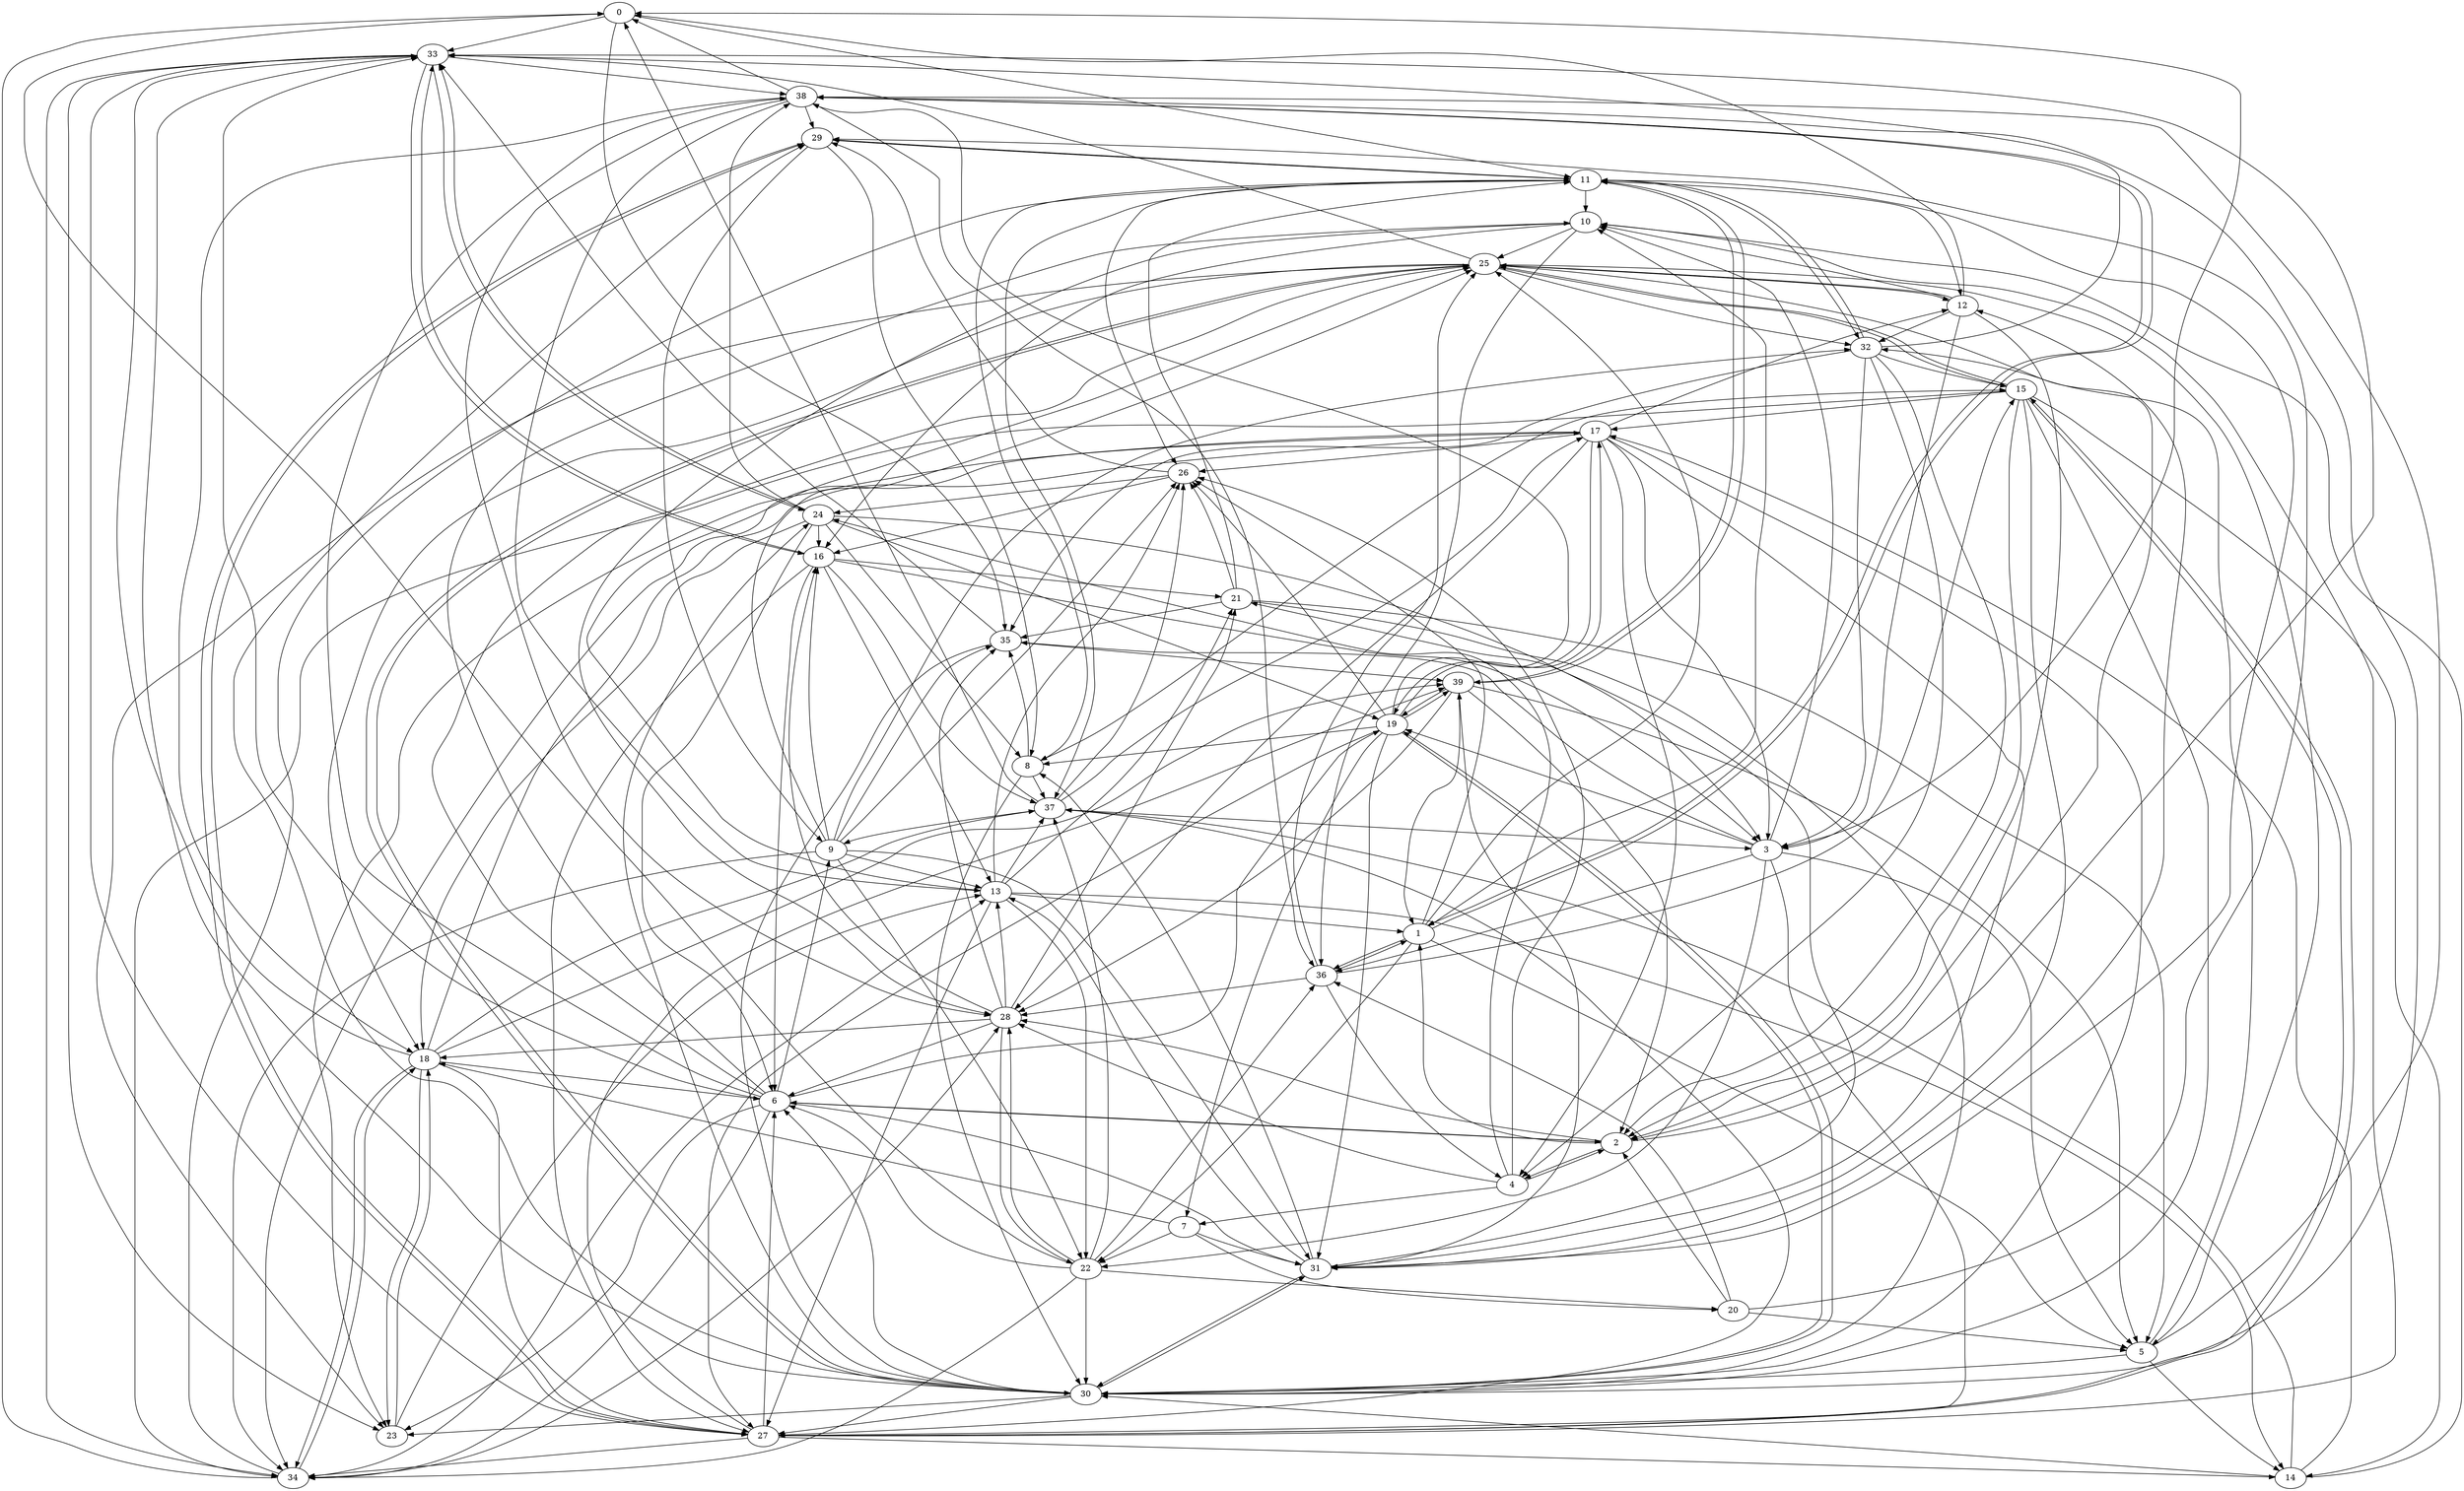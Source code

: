 digraph G {
0 -> 33;
0 -> 35;
0 -> 11;
1 -> 38;
1 -> 22;
1 -> 25;
1 -> 10;
1 -> 5;
1 -> 26;
1 -> 36;
2 -> 6;
2 -> 1;
2 -> 4;
2 -> 28;
2 -> 33;
3 -> 35;
3 -> 36;
3 -> 5;
3 -> 22;
3 -> 0;
3 -> 27;
3 -> 19;
3 -> 10;
4 -> 26;
4 -> 2;
4 -> 28;
4 -> 24;
4 -> 7;
5 -> 38;
5 -> 14;
5 -> 32;
5 -> 30;
6 -> 33;
6 -> 25;
6 -> 38;
6 -> 2;
6 -> 34;
6 -> 9;
6 -> 10;
6 -> 19;
6 -> 23;
6 -> 31;
7 -> 22;
7 -> 20;
7 -> 18;
7 -> 31;
8 -> 37;
8 -> 35;
8 -> 30;
8 -> 15;
9 -> 31;
9 -> 25;
9 -> 32;
9 -> 34;
9 -> 35;
9 -> 26;
9 -> 16;
9 -> 22;
9 -> 13;
10 -> 16;
10 -> 25;
10 -> 36;
10 -> 28;
11 -> 8;
11 -> 39;
11 -> 10;
11 -> 32;
11 -> 37;
11 -> 29;
11 -> 26;
11 -> 12;
12 -> 3;
12 -> 10;
12 -> 25;
12 -> 0;
12 -> 2;
12 -> 32;
13 -> 26;
13 -> 22;
13 -> 37;
13 -> 14;
13 -> 25;
13 -> 1;
13 -> 21;
13 -> 27;
14 -> 17;
14 -> 37;
14 -> 10;
14 -> 30;
15 -> 27;
15 -> 2;
15 -> 25;
15 -> 14;
15 -> 30;
15 -> 31;
15 -> 17;
15 -> 34;
16 -> 3;
16 -> 6;
16 -> 33;
16 -> 27;
16 -> 21;
16 -> 13;
16 -> 37;
17 -> 31;
17 -> 26;
17 -> 28;
17 -> 12;
17 -> 30;
17 -> 4;
17 -> 23;
17 -> 34;
17 -> 3;
17 -> 19;
18 -> 34;
18 -> 23;
18 -> 39;
18 -> 17;
18 -> 6;
18 -> 33;
18 -> 37;
18 -> 27;
19 -> 27;
19 -> 8;
19 -> 17;
19 -> 31;
19 -> 30;
19 -> 26;
19 -> 7;
19 -> 38;
19 -> 39;
20 -> 29;
20 -> 36;
20 -> 5;
20 -> 2;
21 -> 30;
21 -> 26;
21 -> 5;
21 -> 11;
21 -> 35;
22 -> 28;
22 -> 34;
22 -> 0;
22 -> 37;
22 -> 20;
22 -> 36;
22 -> 30;
22 -> 6;
23 -> 18;
23 -> 13;
24 -> 8;
24 -> 33;
24 -> 6;
24 -> 16;
24 -> 19;
24 -> 18;
24 -> 3;
24 -> 38;
25 -> 15;
25 -> 2;
25 -> 5;
25 -> 12;
25 -> 18;
25 -> 23;
25 -> 33;
25 -> 30;
25 -> 32;
26 -> 16;
26 -> 24;
26 -> 29;
27 -> 14;
27 -> 15;
27 -> 29;
27 -> 37;
27 -> 39;
27 -> 10;
27 -> 6;
27 -> 34;
28 -> 16;
28 -> 18;
28 -> 6;
28 -> 21;
28 -> 13;
28 -> 35;
28 -> 22;
29 -> 8;
29 -> 9;
29 -> 11;
29 -> 27;
30 -> 27;
30 -> 29;
30 -> 25;
30 -> 31;
30 -> 24;
30 -> 6;
30 -> 23;
30 -> 33;
30 -> 19;
31 -> 39;
31 -> 11;
31 -> 8;
31 -> 13;
31 -> 12;
31 -> 30;
31 -> 21;
32 -> 4;
32 -> 11;
32 -> 33;
32 -> 2;
32 -> 35;
32 -> 15;
32 -> 3;
33 -> 38;
33 -> 34;
33 -> 24;
33 -> 16;
33 -> 27;
33 -> 23;
34 -> 13;
34 -> 11;
34 -> 28;
34 -> 0;
34 -> 18;
35 -> 30;
35 -> 33;
35 -> 39;
36 -> 28;
36 -> 25;
36 -> 4;
36 -> 1;
36 -> 15;
37 -> 26;
37 -> 9;
37 -> 3;
37 -> 0;
37 -> 17;
38 -> 30;
38 -> 29;
38 -> 1;
38 -> 28;
38 -> 36;
38 -> 0;
38 -> 13;
38 -> 18;
39 -> 2;
39 -> 28;
39 -> 19;
39 -> 1;
39 -> 5;
39 -> 11;
}
